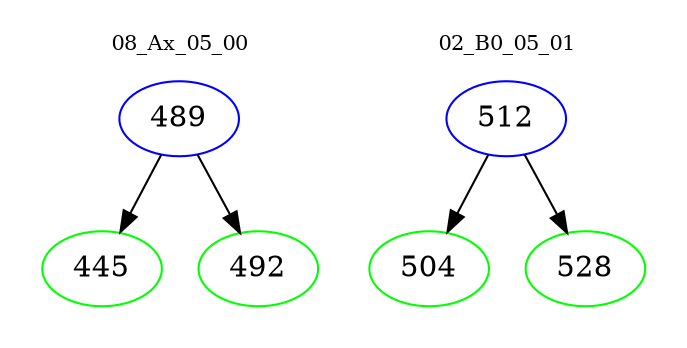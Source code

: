 digraph{
subgraph cluster_0 {
color = white
label = "08_Ax_05_00";
fontsize=10;
T0_489 [label="489", color="blue"]
T0_489 -> T0_445 [color="black"]
T0_445 [label="445", color="green"]
T0_489 -> T0_492 [color="black"]
T0_492 [label="492", color="green"]
}
subgraph cluster_1 {
color = white
label = "02_B0_05_01";
fontsize=10;
T1_512 [label="512", color="blue"]
T1_512 -> T1_504 [color="black"]
T1_504 [label="504", color="green"]
T1_512 -> T1_528 [color="black"]
T1_528 [label="528", color="green"]
}
}
